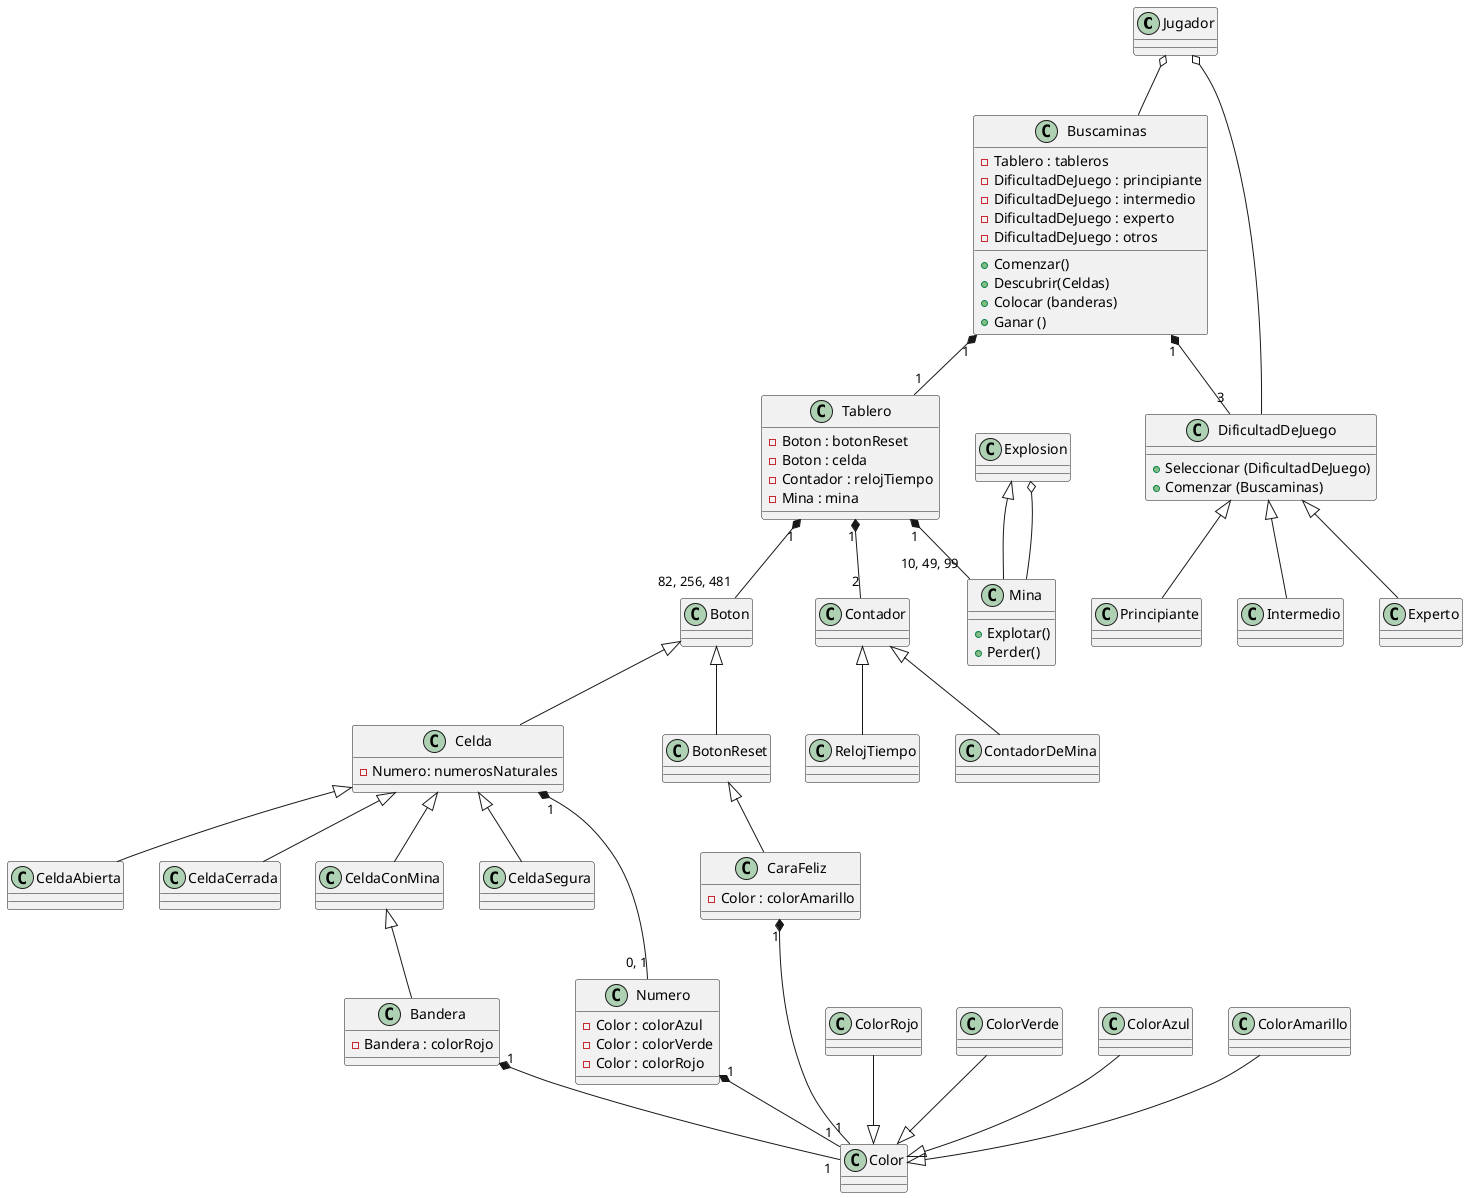 @startuml
class Jugador
class Buscaminas
{
    - Tablero : tableros
    - DificultadDeJuego : principiante
    - DificultadDeJuego : intermedio
    - DificultadDeJuego : experto
    - DificultadDeJuego : otros

    + Comenzar()
    + Descubrir(Celdas)
    + Colocar (banderas)
    + Ganar ()

}
class Celda { 
   -Numero: numerosNaturales
            }
class CeldaAbierta
class CeldaCerrada
class CeldaConMina
class CeldaSegura
class Tablero {
 - Boton : botonReset
 - Boton : celda 
 - Contador : relojTiempo
 - Mina : mina
            }
class Mina {
       +Explotar()
       +Perder()
           }
class Explosion
class Numero{
    -Color : colorAzul
    -Color : colorVerde
    -Color : colorRojo
                 } 
class Color
class Bandera { 
   -Bandera : colorRojo
              }
class Boton 
class BotonReset
class CaraFeliz {
  - Color : colorAmarillo
                }
class Contador
class RelojTiempo
class ContadorDeMina
class DificultadDeJuego
{ 
    +  Seleccionar (DificultadDeJuego)
    + Comenzar (Buscaminas)
}
class Principiante
class Intermedio
class Experto
class ColorRojo
class ColorVerde
class ColorAzul
class ColorAmarillo

ColorAzul --|> Color 
ColorVerde --|> Color 
ColorRojo --|> Color
ColorAmarillo --|> Color 

Jugador  o--  Buscaminas
Buscaminas "1" *-- "3" DificultadDeJuego
Buscaminas "1" *-- "1" Tablero

DificultadDeJuego <|-- Principiante
DificultadDeJuego <|-- Intermedio
DificultadDeJuego <|-- Experto

Tablero "1" *-- "2" Contador
Contador <|-- RelojTiempo
Contador <|-- ContadorDeMina

Celda <|-- CeldaAbierta
Celda <|-- CeldaCerrada
Celda <|-- CeldaSegura
Celda <|-- CeldaConMina

Boton <|-- Celda 
Tablero "1" *-- "82, 256, 481" Boton
Boton <|-- BotonReset
BotonReset <|-- CaraFeliz 
CaraFeliz "1" *-- "1" Color
Numero "1" *-- "1" Color
Celda "1" *-- "0, 1" Numero 

Bandera "1" *-- "1" Color
CeldaConMina <|-- Bandera

Tablero "1" *-- "10, 49, 99" Mina
Explosion <|-- Mina
Explosion o-- Mina

Jugador  o--  DificultadDeJuego
@enduml